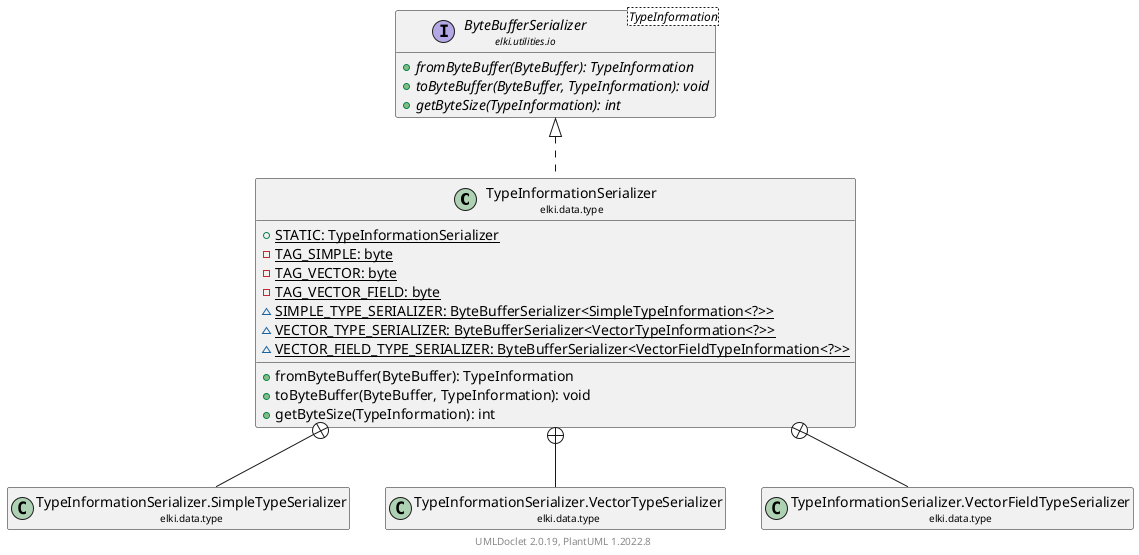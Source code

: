 @startuml
    remove .*\.(Instance|Par|Parameterizer|Factory)$
    set namespaceSeparator none
    hide empty fields
    hide empty methods

    class "<size:14>TypeInformationSerializer\n<size:10>elki.data.type" as elki.data.type.TypeInformationSerializer [[TypeInformationSerializer.html]] {
        {static} +STATIC: TypeInformationSerializer
        {static} -TAG_SIMPLE: byte
        {static} -TAG_VECTOR: byte
        {static} -TAG_VECTOR_FIELD: byte
        {static} ~SIMPLE_TYPE_SERIALIZER: ByteBufferSerializer<SimpleTypeInformation<?>>
        {static} ~VECTOR_TYPE_SERIALIZER: ByteBufferSerializer<VectorTypeInformation<?>>
        {static} ~VECTOR_FIELD_TYPE_SERIALIZER: ByteBufferSerializer<VectorFieldTypeInformation<?>>
        +fromByteBuffer(ByteBuffer): TypeInformation
        +toByteBuffer(ByteBuffer, TypeInformation): void
        +getByteSize(TypeInformation): int
    }

    interface "<size:14>ByteBufferSerializer\n<size:10>elki.utilities.io" as elki.utilities.io.ByteBufferSerializer<TypeInformation> [[../../utilities/io/ByteBufferSerializer.html]] {
        {abstract} +fromByteBuffer(ByteBuffer): TypeInformation
        {abstract} +toByteBuffer(ByteBuffer, TypeInformation): void
        {abstract} +getByteSize(TypeInformation): int
    }
    class "<size:14>TypeInformationSerializer.SimpleTypeSerializer\n<size:10>elki.data.type" as elki.data.type.TypeInformationSerializer.SimpleTypeSerializer [[TypeInformationSerializer.SimpleTypeSerializer.html]]
    class "<size:14>TypeInformationSerializer.VectorTypeSerializer\n<size:10>elki.data.type" as elki.data.type.TypeInformationSerializer.VectorTypeSerializer [[TypeInformationSerializer.VectorTypeSerializer.html]]
    class "<size:14>TypeInformationSerializer.VectorFieldTypeSerializer\n<size:10>elki.data.type" as elki.data.type.TypeInformationSerializer.VectorFieldTypeSerializer [[TypeInformationSerializer.VectorFieldTypeSerializer.html]]

    elki.utilities.io.ByteBufferSerializer <|.. elki.data.type.TypeInformationSerializer
    elki.data.type.TypeInformationSerializer +-- elki.data.type.TypeInformationSerializer.SimpleTypeSerializer
    elki.data.type.TypeInformationSerializer +-- elki.data.type.TypeInformationSerializer.VectorTypeSerializer
    elki.data.type.TypeInformationSerializer +-- elki.data.type.TypeInformationSerializer.VectorFieldTypeSerializer

    center footer UMLDoclet 2.0.19, PlantUML 1.2022.8
@enduml

